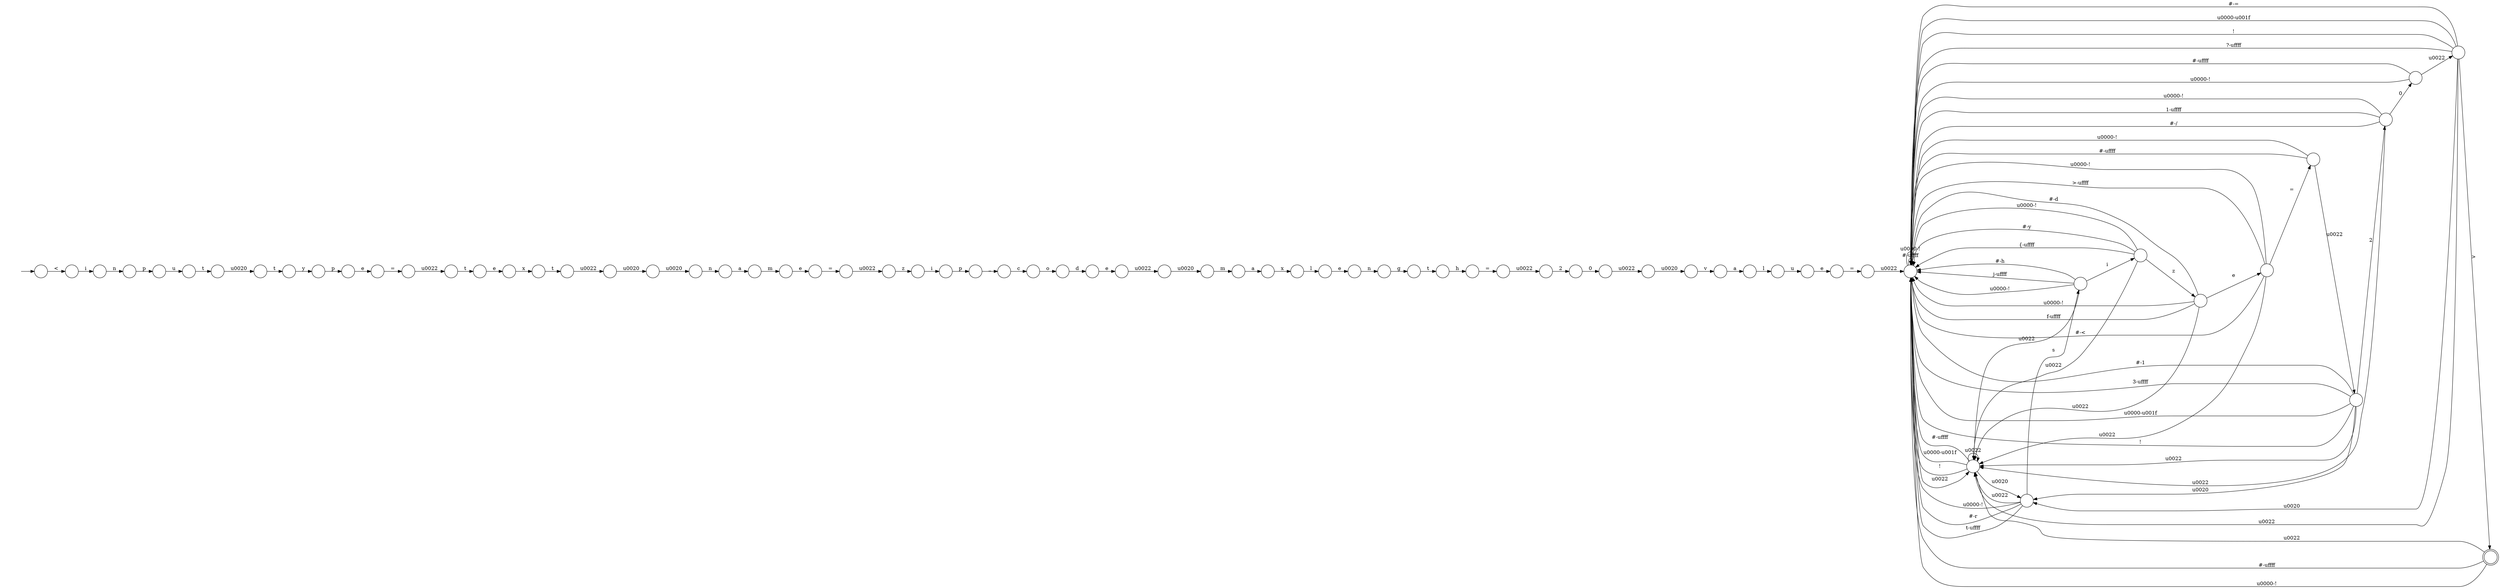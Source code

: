 digraph Automaton {
  rankdir = LR;
  0 [shape=circle,label=""];
  0 -> 62 [label="e"]
  1 [shape=circle,label=""];
  1 -> 33 [label="\u0020"]
  2 [shape=circle,label=""];
  2 -> 35 [label="h"]
  3 [shape=circle,label=""];
  3 -> 25 [label="\u0022"]
  3 -> 63 [label="#-\uffff"]
  3 -> 63 [label="\u0000-!"]
  4 [shape=circle,label=""];
  4 -> 17 [label="a"]
  5 [shape=circle,label=""];
  5 -> 59 [label="p"]
  6 [shape=circle,label=""];
  6 -> 2 [label="t"]
  7 [shape=circle,label=""];
  7 -> 49 [label="\u0020"]
  8 [shape=circle,label=""];
  8 -> 44 [label="t"]
  9 [shape=circle,label=""];
  9 -> 5 [label="i"]
  10 [shape=circle,label=""];
  10 -> 4 [label="v"]
  11 [shape=circle,label=""];
  11 -> 51 [label="m"]
  12 [shape=circle,label=""];
  12 -> 10 [label="\u0020"]
  13 [shape=circle,label=""];
  13 -> 0 [label="u"]
  14 [shape=circle,label=""];
  14 -> 6 [label="g"]
  15 [shape=circle,label=""];
  15 -> 56 [label="d"]
  16 [shape=circle,label=""];
  16 -> 43 [label="\u0022"]
  16 -> 36 [label="2"]
  16 -> 63 [label="#-1"]
  16 -> 63 [label="3-\uffff"]
  16 -> 63 [label="\u0000-\u001f"]
  16 -> 34 [label="\u0020"]
  16 -> 63 [label="!"]
  17 [shape=circle,label=""];
  17 -> 13 [label="l"]
  18 [shape=circle,label=""];
  18 -> 27 [label="m"]
  19 [shape=circle,label=""];
  19 -> 37 [label="p"]
  20 [shape=circle,label=""];
  20 -> 42 [label="l"]
  21 [shape=circle,label=""];
  initial [shape=plaintext,label=""];
  initial -> 21
  21 -> 67 [label="<"]
  22 [shape=circle,label=""];
  22 -> 30 [label="\u0022"]
  23 [shape=doublecircle,label=""];
  23 -> 43 [label="\u0022"]
  23 -> 63 [label="#-\uffff"]
  23 -> 63 [label="\u0000-!"]
  24 [shape=circle,label=""];
  24 -> 47 [label="\u0022"]
  25 [shape=circle,label=""];
  25 -> 43 [label="\u0022"]
  25 -> 63 [label="#-="]
  25 -> 23 [label=">"]
  25 -> 63 [label="\u0000-\u001f"]
  25 -> 34 [label="\u0020"]
  25 -> 63 [label="!"]
  25 -> 63 [label="?-\uffff"]
  26 [shape=circle,label=""];
  26 -> 55 [label="p"]
  27 [shape=circle,label=""];
  27 -> 65 [label="e"]
  28 [shape=circle,label=""];
  28 -> 14 [label="n"]
  29 [shape=circle,label=""];
  29 -> 32 [label="="]
  29 -> 43 [label="\u0022"]
  29 -> 63 [label="#-<"]
  29 -> 63 [label="\u0000-!"]
  29 -> 63 [label=">-\uffff"]
  30 [shape=circle,label=""];
  30 -> 9 [label="z"]
  31 [shape=circle,label=""];
  31 -> 43 [label="\u0022"]
  31 -> 63 [label="\u0000-!"]
  31 -> 29 [label="e"]
  31 -> 63 [label="f-\uffff"]
  31 -> 63 [label="#-d"]
  32 [shape=circle,label=""];
  32 -> 16 [label="\u0022"]
  32 -> 63 [label="#-\uffff"]
  32 -> 63 [label="\u0000-!"]
  33 [shape=circle,label=""];
  33 -> 61 [label="n"]
  34 [shape=circle,label=""];
  34 -> 43 [label="\u0022"]
  34 -> 63 [label="\u0000-!"]
  34 -> 63 [label="#-r"]
  34 -> 68 [label="s"]
  34 -> 63 [label="t-\uffff"]
  35 [shape=circle,label=""];
  35 -> 41 [label="="]
  36 [shape=circle,label=""];
  36 -> 43 [label="\u0022"]
  36 -> 63 [label="\u0000-!"]
  36 -> 63 [label="1-\uffff"]
  36 -> 3 [label="0"]
  36 -> 63 [label="#-/"]
  37 [shape=circle,label=""];
  37 -> 54 [label="e"]
  38 [shape=circle,label=""];
  38 -> 57 [label="0"]
  39 [shape=circle,label=""];
  39 -> 69 [label="\u0022"]
  40 [shape=circle,label=""];
  40 -> 19 [label="y"]
  41 [shape=circle,label=""];
  41 -> 46 [label="\u0022"]
  42 [shape=circle,label=""];
  42 -> 28 [label="e"]
  43 [shape=circle,label=""];
  43 -> 43 [label="\u0022"]
  43 -> 63 [label="#-\uffff"]
  43 -> 63 [label="\u0000-\u001f"]
  43 -> 34 [label="\u0020"]
  43 -> 63 [label="!"]
  44 [shape=circle,label=""];
  44 -> 48 [label="\u0022"]
  45 [shape=circle,label=""];
  45 -> 26 [label="n"]
  46 [shape=circle,label=""];
  46 -> 38 [label="2"]
  47 [shape=circle,label=""];
  47 -> 11 [label="\u0020"]
  48 [shape=circle,label=""];
  48 -> 1 [label="\u0020"]
  49 [shape=circle,label=""];
  49 -> 40 [label="t"]
  50 [shape=circle,label=""];
  50 -> 15 [label="o"]
  51 [shape=circle,label=""];
  51 -> 52 [label="a"]
  52 [shape=circle,label=""];
  52 -> 20 [label="x"]
  53 [shape=circle,label=""];
  53 -> 8 [label="x"]
  54 [shape=circle,label=""];
  54 -> 39 [label="="]
  55 [shape=circle,label=""];
  55 -> 70 [label="u"]
  56 [shape=circle,label=""];
  56 -> 24 [label="e"]
  57 [shape=circle,label=""];
  57 -> 12 [label="\u0022"]
  58 [shape=circle,label=""];
  58 -> 31 [label="z"]
  58 -> 43 [label="\u0022"]
  58 -> 63 [label="\u0000-!"]
  58 -> 63 [label="#-y"]
  58 -> 63 [label="{-\uffff"]
  59 [shape=circle,label=""];
  59 -> 64 [label="_"]
  60 [shape=circle,label=""];
  60 -> 53 [label="e"]
  61 [shape=circle,label=""];
  61 -> 18 [label="a"]
  62 [shape=circle,label=""];
  62 -> 66 [label="="]
  63 [shape=circle,label=""];
  63 -> 43 [label="\u0022"]
  63 -> 63 [label="#-\uffff"]
  63 -> 63 [label="\u0000-!"]
  64 [shape=circle,label=""];
  64 -> 50 [label="c"]
  65 [shape=circle,label=""];
  65 -> 22 [label="="]
  66 [shape=circle,label=""];
  66 -> 63 [label="\u0022"]
  67 [shape=circle,label=""];
  67 -> 45 [label="i"]
  68 [shape=circle,label=""];
  68 -> 43 [label="\u0022"]
  68 -> 63 [label="\u0000-!"]
  68 -> 58 [label="i"]
  68 -> 63 [label="#-h"]
  68 -> 63 [label="j-\uffff"]
  69 [shape=circle,label=""];
  69 -> 60 [label="t"]
  70 [shape=circle,label=""];
  70 -> 7 [label="t"]
}

